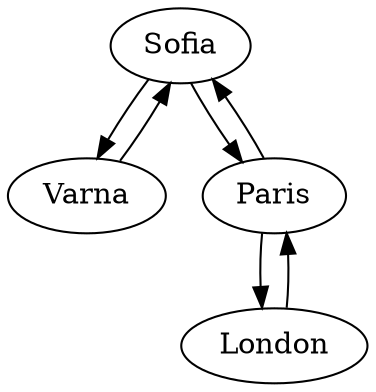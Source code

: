 digraph G {
  1 [label="Sofia"]
  2 [label="Varna"]
  3 [label="Paris"]
  4 [label="London"]

  1 -> 2
  2 -> 1

  1 -> 3
  3 -> 1

  3 -> 4
  4 -> 3  
}